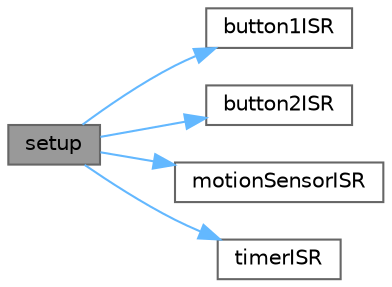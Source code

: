 digraph "setup"
{
 // INTERACTIVE_SVG=YES
 // LATEX_PDF_SIZE
  bgcolor="transparent";
  edge [fontname=Helvetica,fontsize=10,labelfontname=Helvetica,labelfontsize=10];
  node [fontname=Helvetica,fontsize=10,shape=box,height=0.2,width=0.4];
  rankdir="LR";
  Node1 [id="Node000001",label="setup",height=0.2,width=0.4,color="gray40", fillcolor="grey60", style="filled", fontcolor="black",tooltip=" "];
  Node1 -> Node2 [id="edge1_Node000001_Node000002",color="steelblue1",style="solid",tooltip=" "];
  Node2 [id="Node000002",label="button1ISR",height=0.2,width=0.4,color="grey40", fillcolor="white", style="filled",URL="$d2/d8f/JagunecLabos1_2sketch_8ino.html#ae2e7584d3d26e6dd0163d2735c466a17",tooltip=" "];
  Node1 -> Node3 [id="edge2_Node000001_Node000003",color="steelblue1",style="solid",tooltip=" "];
  Node3 [id="Node000003",label="button2ISR",height=0.2,width=0.4,color="grey40", fillcolor="white", style="filled",URL="$d2/d8f/JagunecLabos1_2sketch_8ino.html#a1070645e82733de46f47b7432972a237",tooltip=" "];
  Node1 -> Node4 [id="edge3_Node000001_Node000004",color="steelblue1",style="solid",tooltip=" "];
  Node4 [id="Node000004",label="motionSensorISR",height=0.2,width=0.4,color="grey40", fillcolor="white", style="filled",URL="$d2/d8f/JagunecLabos1_2sketch_8ino.html#ace86b03212394bd01a15f64ad3fc8ecc",tooltip=" "];
  Node1 -> Node5 [id="edge4_Node000001_Node000005",color="steelblue1",style="solid",tooltip=" "];
  Node5 [id="Node000005",label="timerISR",height=0.2,width=0.4,color="grey40", fillcolor="white", style="filled",URL="$d2/d8f/JagunecLabos1_2sketch_8ino.html#a888248d88f7a5bdbbed2715ab076210a",tooltip=" "];
}
